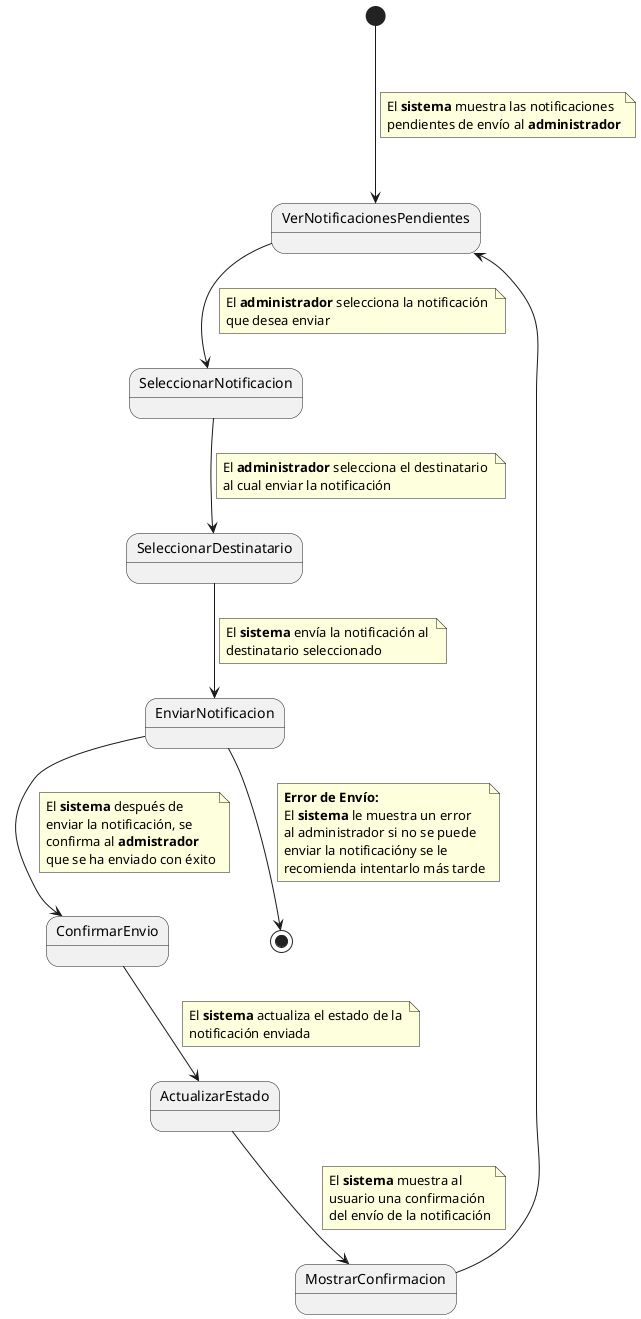 @startuml

[*] ---> VerNotificacionesPendientes
note on link
 El **sistema** muestra las notificaciones 
 pendientes de envío al **administrador**
end note

VerNotificacionesPendientes --> SeleccionarNotificacion
note on link
 El **administrador** selecciona la notificación 
 que desea enviar
end note

SeleccionarNotificacion --> SeleccionarDestinatario
note on link
 El **administrador** selecciona el destinatario 
 al cual enviar la notificación
end note

SeleccionarDestinatario --> EnviarNotificacion
note on link
 El **sistema** envía la notificación al 
 destinatario seleccionado
end note

EnviarNotificacion --> ConfirmarEnvio 
note on link
 El **sistema** después de 
 enviar la notificación, se 
 confirma al **admistrador** 
 que se ha enviado con éxito
end note

EnviarNotificacion --> [*]
note on link
**Error de Envío:**
El **sistema** le muestra un error 
al administrador si no se puede 
enviar la notificacióny se le 
recomienda intentarlo más tarde
end note

ConfirmarEnvio --> ActualizarEstado
note  on  link
El **sistema** actualiza el estado de la 
notificación enviada
end note

ActualizarEstado --> MostrarConfirmacion
note on link
El **sistema** muestra al 
usuario una confirmación 
del envío de la notificación
end note

MostrarConfirmacion --> VerNotificacionesPendientes
@enduml
